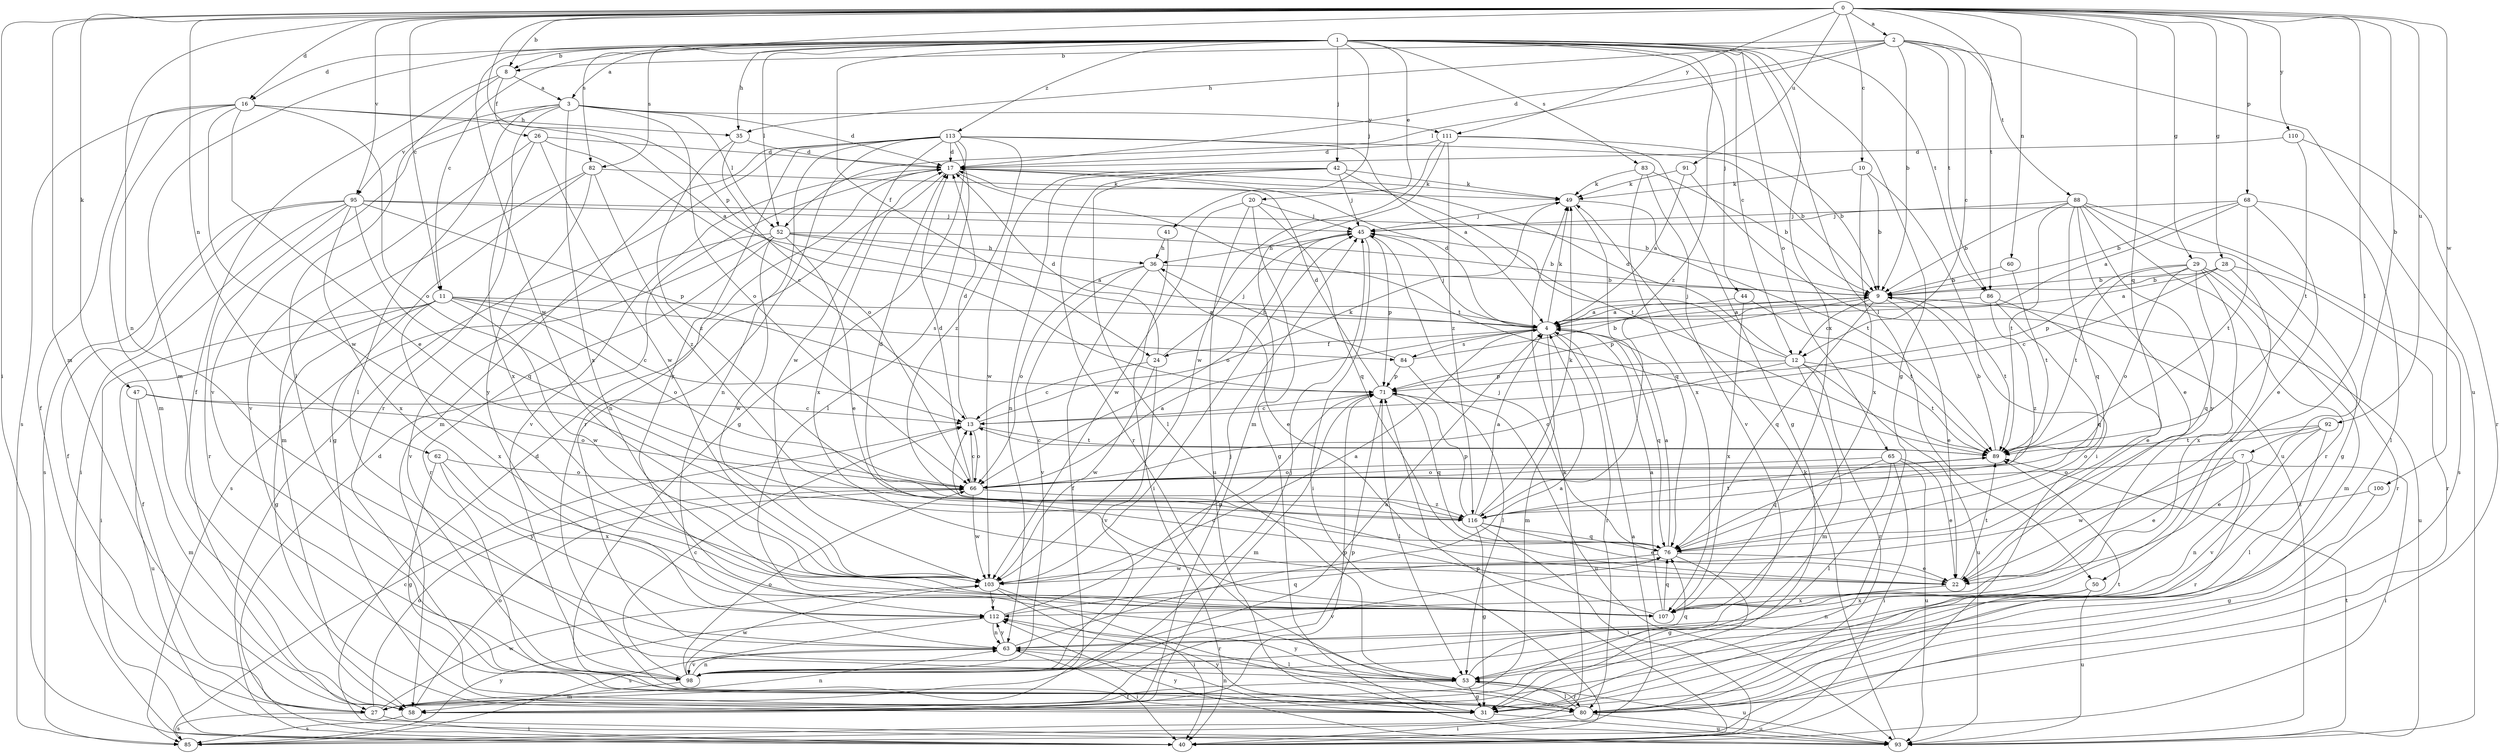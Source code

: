 strict digraph  {
0;
1;
2;
3;
4;
7;
8;
9;
10;
11;
12;
13;
16;
17;
20;
22;
24;
26;
27;
28;
29;
31;
35;
36;
40;
41;
42;
44;
45;
47;
49;
50;
52;
53;
58;
60;
62;
63;
65;
66;
68;
71;
76;
80;
82;
83;
84;
85;
86;
88;
89;
91;
92;
93;
95;
98;
100;
103;
107;
110;
111;
112;
113;
116;
0 -> 2  [label=a];
0 -> 7  [label=b];
0 -> 8  [label=b];
0 -> 10  [label=c];
0 -> 11  [label=c];
0 -> 16  [label=d];
0 -> 28  [label=g];
0 -> 29  [label=g];
0 -> 40  [label=i];
0 -> 47  [label=k];
0 -> 50  [label=l];
0 -> 58  [label=m];
0 -> 60  [label=n];
0 -> 62  [label=n];
0 -> 63  [label=n];
0 -> 68  [label=p];
0 -> 71  [label=p];
0 -> 76  [label=q];
0 -> 82  [label=s];
0 -> 86  [label=t];
0 -> 91  [label=u];
0 -> 92  [label=u];
0 -> 95  [label=v];
0 -> 100  [label=w];
0 -> 110  [label=y];
0 -> 111  [label=y];
1 -> 3  [label=a];
1 -> 8  [label=b];
1 -> 11  [label=c];
1 -> 12  [label=c];
1 -> 16  [label=d];
1 -> 20  [label=e];
1 -> 24  [label=f];
1 -> 31  [label=g];
1 -> 35  [label=h];
1 -> 41  [label=j];
1 -> 42  [label=j];
1 -> 44  [label=j];
1 -> 50  [label=l];
1 -> 52  [label=l];
1 -> 58  [label=m];
1 -> 65  [label=o];
1 -> 82  [label=s];
1 -> 83  [label=s];
1 -> 86  [label=t];
1 -> 103  [label=w];
1 -> 107  [label=x];
1 -> 113  [label=z];
1 -> 116  [label=z];
2 -> 8  [label=b];
2 -> 9  [label=b];
2 -> 12  [label=c];
2 -> 17  [label=d];
2 -> 35  [label=h];
2 -> 52  [label=l];
2 -> 86  [label=t];
2 -> 88  [label=t];
2 -> 93  [label=u];
3 -> 17  [label=d];
3 -> 52  [label=l];
3 -> 53  [label=l];
3 -> 66  [label=o];
3 -> 80  [label=r];
3 -> 95  [label=v];
3 -> 98  [label=v];
3 -> 107  [label=x];
3 -> 111  [label=y];
4 -> 17  [label=d];
4 -> 24  [label=f];
4 -> 45  [label=j];
4 -> 49  [label=k];
4 -> 58  [label=m];
4 -> 76  [label=q];
4 -> 80  [label=r];
4 -> 84  [label=s];
7 -> 22  [label=e];
7 -> 40  [label=i];
7 -> 63  [label=n];
7 -> 66  [label=o];
7 -> 80  [label=r];
7 -> 103  [label=w];
8 -> 3  [label=a];
8 -> 26  [label=f];
8 -> 27  [label=f];
8 -> 53  [label=l];
9 -> 4  [label=a];
9 -> 12  [label=c];
9 -> 22  [label=e];
9 -> 71  [label=p];
9 -> 76  [label=q];
9 -> 89  [label=t];
9 -> 93  [label=u];
10 -> 9  [label=b];
10 -> 40  [label=i];
10 -> 49  [label=k];
10 -> 107  [label=x];
11 -> 4  [label=a];
11 -> 13  [label=c];
11 -> 27  [label=f];
11 -> 31  [label=g];
11 -> 40  [label=i];
11 -> 66  [label=o];
11 -> 84  [label=s];
11 -> 103  [label=w];
11 -> 107  [label=x];
12 -> 17  [label=d];
12 -> 45  [label=j];
12 -> 58  [label=m];
12 -> 66  [label=o];
12 -> 71  [label=p];
12 -> 80  [label=r];
12 -> 89  [label=t];
12 -> 93  [label=u];
13 -> 17  [label=d];
13 -> 49  [label=k];
13 -> 66  [label=o];
13 -> 89  [label=t];
16 -> 4  [label=a];
16 -> 22  [label=e];
16 -> 27  [label=f];
16 -> 35  [label=h];
16 -> 58  [label=m];
16 -> 66  [label=o];
16 -> 85  [label=s];
16 -> 103  [label=w];
17 -> 49  [label=k];
17 -> 63  [label=n];
17 -> 89  [label=t];
17 -> 98  [label=v];
17 -> 107  [label=x];
20 -> 31  [label=g];
20 -> 45  [label=j];
20 -> 76  [label=q];
20 -> 93  [label=u];
20 -> 103  [label=w];
22 -> 89  [label=t];
22 -> 107  [label=x];
24 -> 13  [label=c];
24 -> 17  [label=d];
24 -> 45  [label=j];
24 -> 98  [label=v];
24 -> 103  [label=w];
26 -> 13  [label=c];
26 -> 17  [label=d];
26 -> 98  [label=v];
26 -> 103  [label=w];
26 -> 107  [label=x];
27 -> 40  [label=i];
27 -> 45  [label=j];
27 -> 63  [label=n];
27 -> 66  [label=o];
27 -> 71  [label=p];
27 -> 85  [label=s];
27 -> 103  [label=w];
28 -> 4  [label=a];
28 -> 9  [label=b];
28 -> 13  [label=c];
28 -> 80  [label=r];
28 -> 107  [label=x];
29 -> 9  [label=b];
29 -> 58  [label=m];
29 -> 66  [label=o];
29 -> 71  [label=p];
29 -> 76  [label=q];
29 -> 80  [label=r];
29 -> 89  [label=t];
29 -> 107  [label=x];
31 -> 63  [label=n];
31 -> 89  [label=t];
31 -> 93  [label=u];
31 -> 112  [label=y];
35 -> 17  [label=d];
35 -> 66  [label=o];
35 -> 116  [label=z];
36 -> 9  [label=b];
36 -> 22  [label=e];
36 -> 27  [label=f];
36 -> 66  [label=o];
36 -> 98  [label=v];
40 -> 17  [label=d];
40 -> 71  [label=p];
41 -> 36  [label=h];
41 -> 40  [label=i];
42 -> 45  [label=j];
42 -> 49  [label=k];
42 -> 53  [label=l];
42 -> 63  [label=n];
42 -> 80  [label=r];
42 -> 89  [label=t];
42 -> 103  [label=w];
44 -> 4  [label=a];
44 -> 89  [label=t];
44 -> 107  [label=x];
45 -> 36  [label=h];
45 -> 40  [label=i];
45 -> 66  [label=o];
45 -> 71  [label=p];
47 -> 13  [label=c];
47 -> 58  [label=m];
47 -> 66  [label=o];
47 -> 93  [label=u];
49 -> 45  [label=j];
49 -> 76  [label=q];
49 -> 89  [label=t];
50 -> 63  [label=n];
50 -> 93  [label=u];
50 -> 107  [label=x];
52 -> 4  [label=a];
52 -> 9  [label=b];
52 -> 22  [label=e];
52 -> 36  [label=h];
52 -> 80  [label=r];
52 -> 85  [label=s];
52 -> 98  [label=v];
52 -> 103  [label=w];
53 -> 27  [label=f];
53 -> 31  [label=g];
53 -> 76  [label=q];
53 -> 80  [label=r];
53 -> 93  [label=u];
53 -> 112  [label=y];
58 -> 66  [label=o];
58 -> 71  [label=p];
58 -> 85  [label=s];
60 -> 9  [label=b];
60 -> 89  [label=t];
62 -> 31  [label=g];
62 -> 66  [label=o];
62 -> 107  [label=x];
62 -> 112  [label=y];
63 -> 4  [label=a];
63 -> 40  [label=i];
63 -> 53  [label=l];
63 -> 98  [label=v];
63 -> 112  [label=y];
65 -> 22  [label=e];
65 -> 40  [label=i];
65 -> 53  [label=l];
65 -> 66  [label=o];
65 -> 76  [label=q];
65 -> 93  [label=u];
66 -> 4  [label=a];
66 -> 13  [label=c];
66 -> 17  [label=d];
66 -> 103  [label=w];
66 -> 116  [label=z];
68 -> 4  [label=a];
68 -> 9  [label=b];
68 -> 22  [label=e];
68 -> 45  [label=j];
68 -> 53  [label=l];
68 -> 89  [label=t];
71 -> 13  [label=c];
71 -> 17  [label=d];
71 -> 53  [label=l];
71 -> 58  [label=m];
71 -> 76  [label=q];
71 -> 93  [label=u];
76 -> 4  [label=a];
76 -> 22  [label=e];
76 -> 31  [label=g];
76 -> 45  [label=j];
76 -> 98  [label=v];
76 -> 103  [label=w];
80 -> 40  [label=i];
80 -> 53  [label=l];
80 -> 93  [label=u];
82 -> 31  [label=g];
82 -> 49  [label=k];
82 -> 58  [label=m];
82 -> 112  [label=y];
82 -> 116  [label=z];
83 -> 9  [label=b];
83 -> 49  [label=k];
83 -> 98  [label=v];
83 -> 107  [label=x];
84 -> 9  [label=b];
84 -> 36  [label=h];
84 -> 53  [label=l];
84 -> 71  [label=p];
85 -> 4  [label=a];
85 -> 13  [label=c];
85 -> 49  [label=k];
85 -> 112  [label=y];
86 -> 4  [label=a];
86 -> 22  [label=e];
86 -> 76  [label=q];
86 -> 116  [label=z];
88 -> 9  [label=b];
88 -> 22  [label=e];
88 -> 31  [label=g];
88 -> 45  [label=j];
88 -> 76  [label=q];
88 -> 80  [label=r];
88 -> 85  [label=s];
88 -> 89  [label=t];
88 -> 112  [label=y];
89 -> 9  [label=b];
89 -> 13  [label=c];
89 -> 66  [label=o];
91 -> 4  [label=a];
91 -> 49  [label=k];
91 -> 93  [label=u];
92 -> 22  [label=e];
92 -> 53  [label=l];
92 -> 66  [label=o];
92 -> 89  [label=t];
92 -> 98  [label=v];
93 -> 17  [label=d];
93 -> 49  [label=k];
93 -> 89  [label=t];
93 -> 112  [label=y];
95 -> 9  [label=b];
95 -> 27  [label=f];
95 -> 40  [label=i];
95 -> 45  [label=j];
95 -> 71  [label=p];
95 -> 76  [label=q];
95 -> 80  [label=r];
95 -> 85  [label=s];
95 -> 107  [label=x];
98 -> 4  [label=a];
98 -> 13  [label=c];
98 -> 45  [label=j];
98 -> 58  [label=m];
98 -> 63  [label=n];
98 -> 66  [label=o];
98 -> 103  [label=w];
100 -> 31  [label=g];
100 -> 116  [label=z];
103 -> 4  [label=a];
103 -> 40  [label=i];
103 -> 45  [label=j];
103 -> 80  [label=r];
103 -> 112  [label=y];
107 -> 4  [label=a];
107 -> 13  [label=c];
107 -> 76  [label=q];
110 -> 17  [label=d];
110 -> 80  [label=r];
110 -> 89  [label=t];
111 -> 9  [label=b];
111 -> 17  [label=d];
111 -> 31  [label=g];
111 -> 58  [label=m];
111 -> 103  [label=w];
111 -> 116  [label=z];
112 -> 63  [label=n];
112 -> 71  [label=p];
112 -> 76  [label=q];
112 -> 85  [label=s];
113 -> 4  [label=a];
113 -> 9  [label=b];
113 -> 17  [label=d];
113 -> 31  [label=g];
113 -> 40  [label=i];
113 -> 53  [label=l];
113 -> 58  [label=m];
113 -> 63  [label=n];
113 -> 80  [label=r];
113 -> 103  [label=w];
113 -> 112  [label=y];
113 -> 116  [label=z];
116 -> 4  [label=a];
116 -> 17  [label=d];
116 -> 22  [label=e];
116 -> 31  [label=g];
116 -> 40  [label=i];
116 -> 49  [label=k];
116 -> 71  [label=p];
116 -> 76  [label=q];
116 -> 89  [label=t];
}
